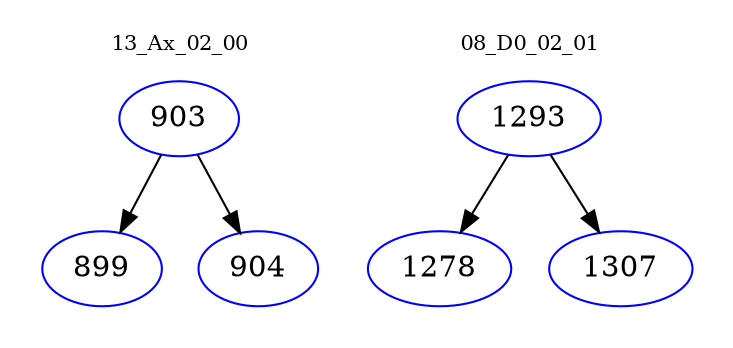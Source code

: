 digraph{
subgraph cluster_0 {
color = white
label = "13_Ax_02_00";
fontsize=10;
T0_903 [label="903", color="blue"]
T0_903 -> T0_899 [color="black"]
T0_899 [label="899", color="blue"]
T0_903 -> T0_904 [color="black"]
T0_904 [label="904", color="blue"]
}
subgraph cluster_1 {
color = white
label = "08_D0_02_01";
fontsize=10;
T1_1293 [label="1293", color="blue"]
T1_1293 -> T1_1278 [color="black"]
T1_1278 [label="1278", color="blue"]
T1_1293 -> T1_1307 [color="black"]
T1_1307 [label="1307", color="blue"]
}
}
